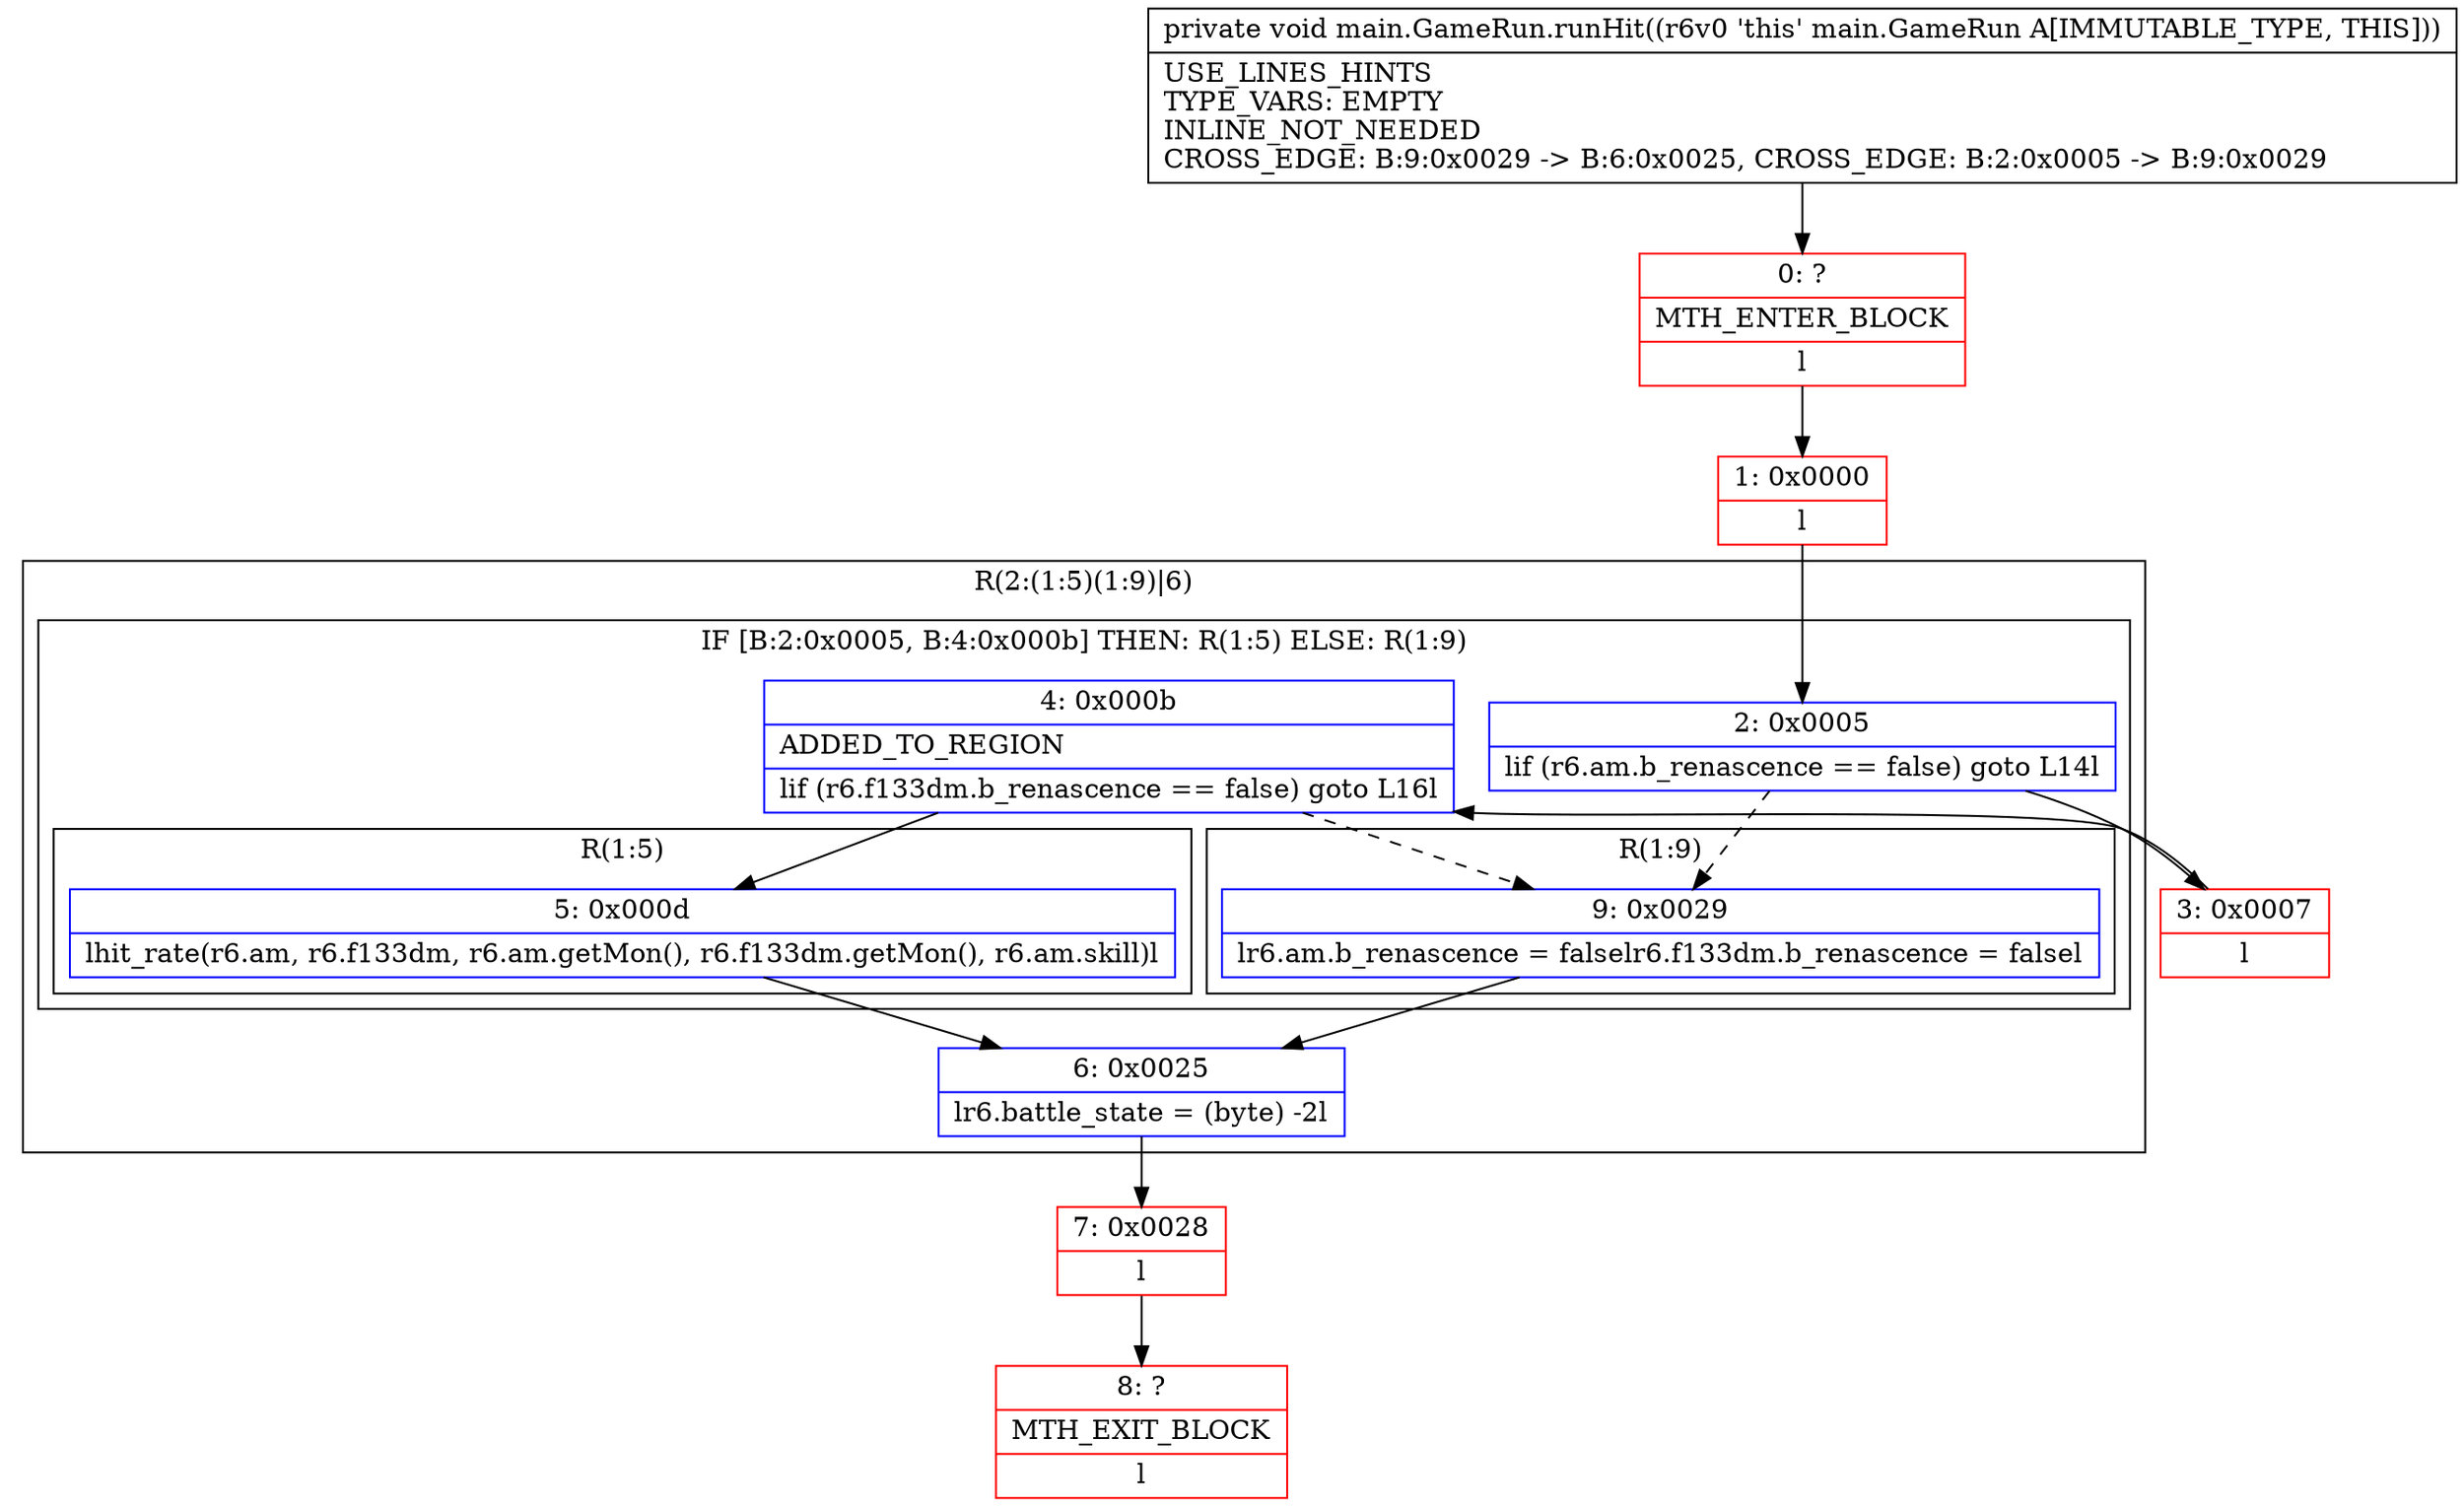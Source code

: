 digraph "CFG formain.GameRun.runHit()V" {
subgraph cluster_Region_1297121167 {
label = "R(2:(1:5)(1:9)|6)";
node [shape=record,color=blue];
subgraph cluster_IfRegion_23067736 {
label = "IF [B:2:0x0005, B:4:0x000b] THEN: R(1:5) ELSE: R(1:9)";
node [shape=record,color=blue];
Node_2 [shape=record,label="{2\:\ 0x0005|lif (r6.am.b_renascence == false) goto L14l}"];
Node_4 [shape=record,label="{4\:\ 0x000b|ADDED_TO_REGION\l|lif (r6.f133dm.b_renascence == false) goto L16l}"];
subgraph cluster_Region_633255558 {
label = "R(1:5)";
node [shape=record,color=blue];
Node_5 [shape=record,label="{5\:\ 0x000d|lhit_rate(r6.am, r6.f133dm, r6.am.getMon(), r6.f133dm.getMon(), r6.am.skill)l}"];
}
subgraph cluster_Region_1824815548 {
label = "R(1:9)";
node [shape=record,color=blue];
Node_9 [shape=record,label="{9\:\ 0x0029|lr6.am.b_renascence = falselr6.f133dm.b_renascence = falsel}"];
}
}
Node_6 [shape=record,label="{6\:\ 0x0025|lr6.battle_state = (byte) \-2l}"];
}
Node_0 [shape=record,color=red,label="{0\:\ ?|MTH_ENTER_BLOCK\l|l}"];
Node_1 [shape=record,color=red,label="{1\:\ 0x0000|l}"];
Node_3 [shape=record,color=red,label="{3\:\ 0x0007|l}"];
Node_7 [shape=record,color=red,label="{7\:\ 0x0028|l}"];
Node_8 [shape=record,color=red,label="{8\:\ ?|MTH_EXIT_BLOCK\l|l}"];
MethodNode[shape=record,label="{private void main.GameRun.runHit((r6v0 'this' main.GameRun A[IMMUTABLE_TYPE, THIS]))  | USE_LINES_HINTS\lTYPE_VARS: EMPTY\lINLINE_NOT_NEEDED\lCROSS_EDGE: B:9:0x0029 \-\> B:6:0x0025, CROSS_EDGE: B:2:0x0005 \-\> B:9:0x0029\l}"];
MethodNode -> Node_0;
Node_2 -> Node_3;
Node_2 -> Node_9[style=dashed];
Node_4 -> Node_5;
Node_4 -> Node_9[style=dashed];
Node_5 -> Node_6;
Node_9 -> Node_6;
Node_6 -> Node_7;
Node_0 -> Node_1;
Node_1 -> Node_2;
Node_3 -> Node_4;
Node_7 -> Node_8;
}

